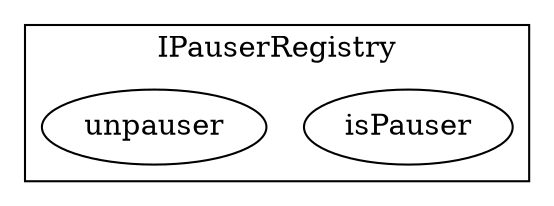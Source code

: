 strict digraph {
subgraph cluster_3014_IPauserRegistry {
label = "IPauserRegistry"
"3014_isPauser" [label="isPauser"]
"3014_unpauser" [label="unpauser"]
}subgraph cluster_solidity {
label = "[Solidity]"
}
}